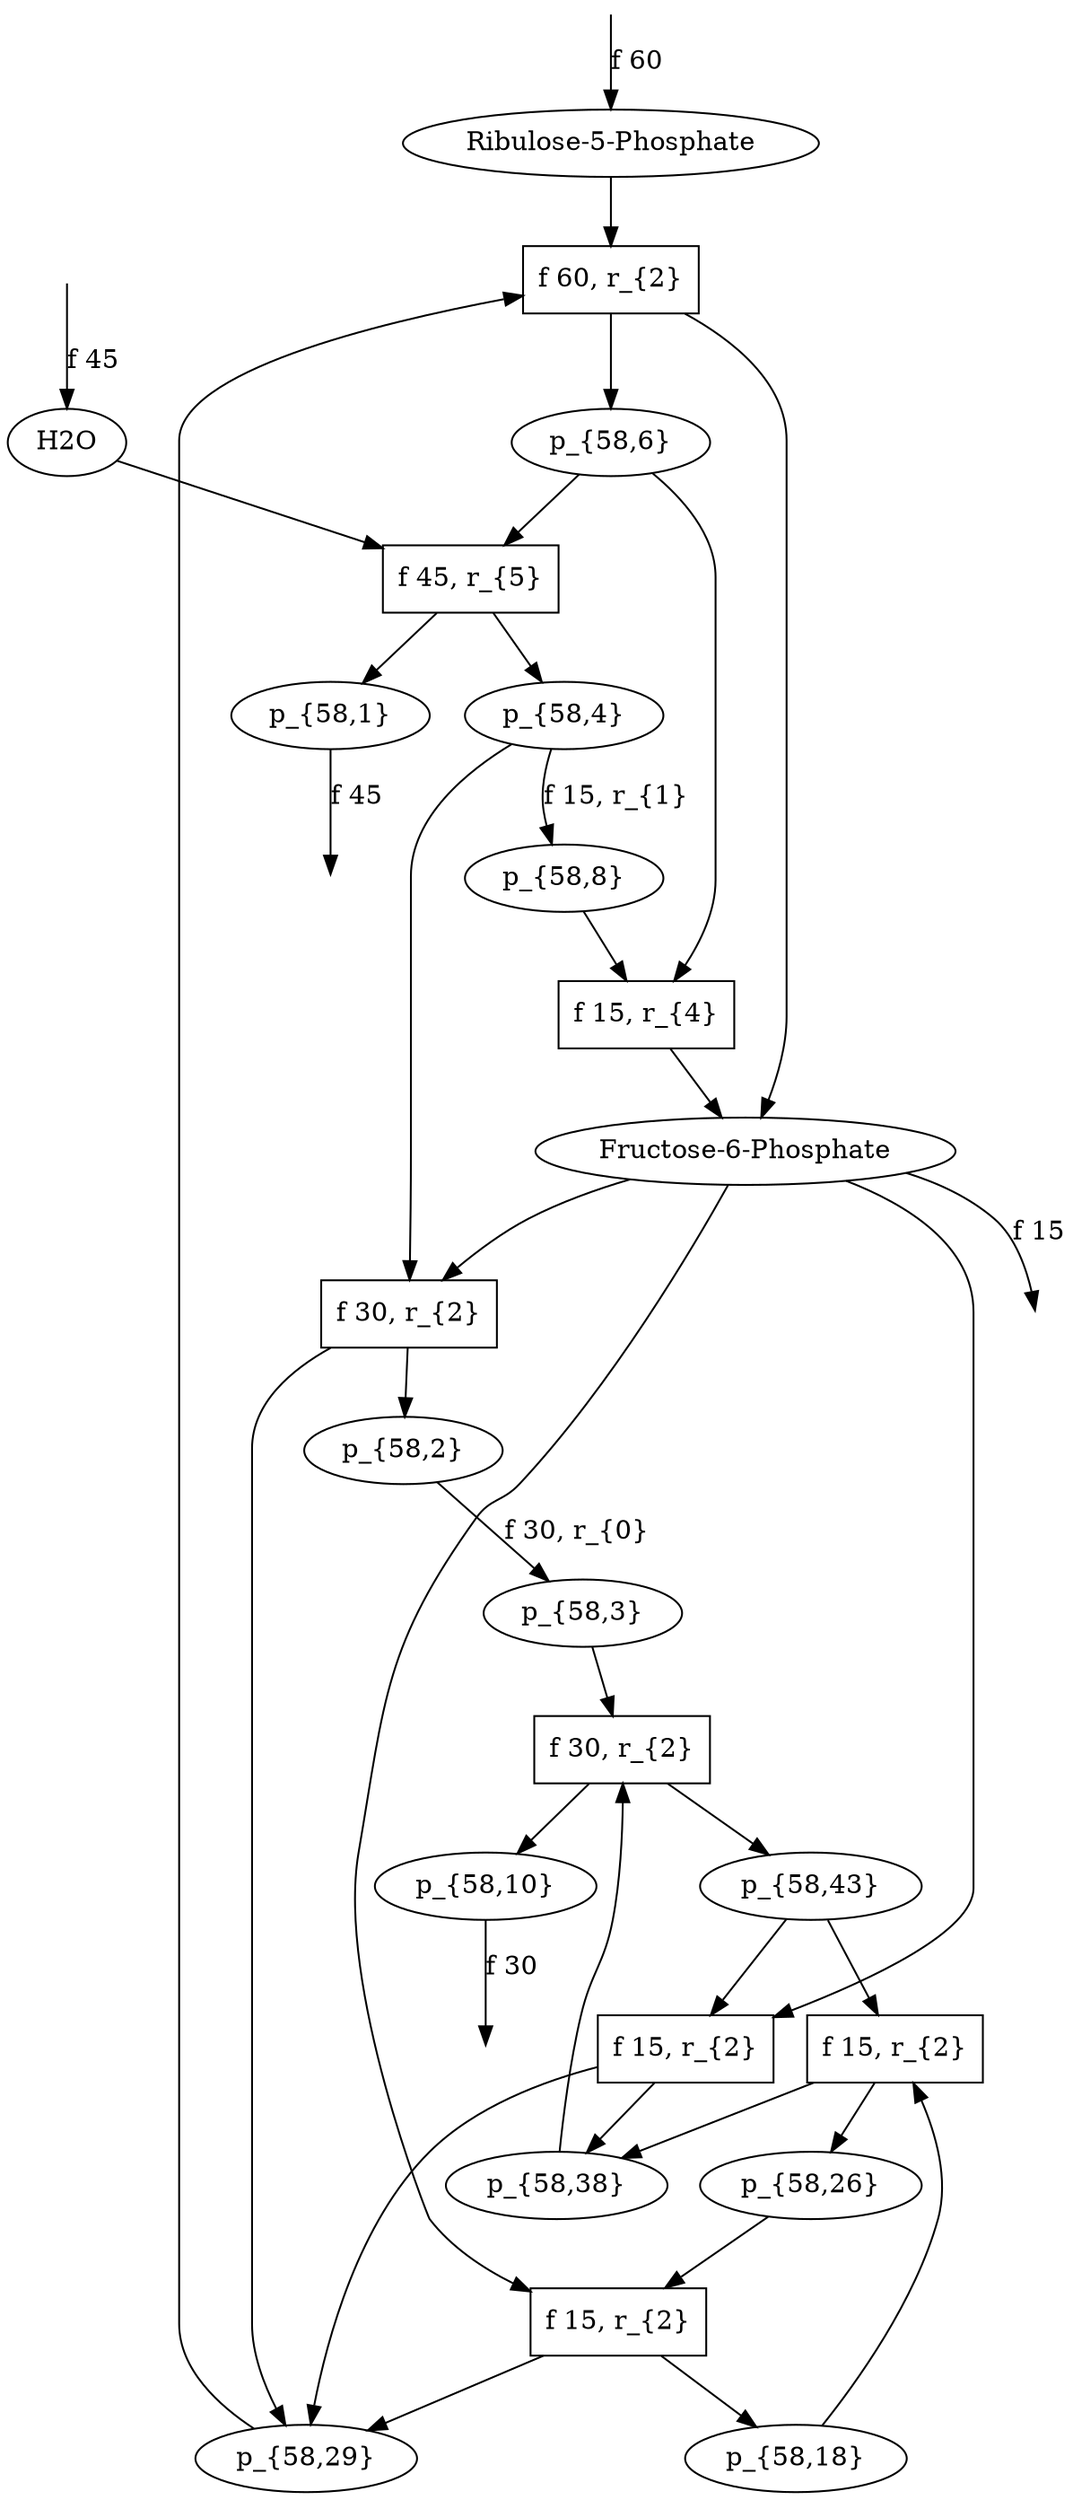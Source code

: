 digraph g {
// id = 0, graphName = Ribulose-5-Phosphate
"0-0" [ shape=ellipse label="Ribulose-5-Phosphate" image="out/004_g_0_11311100.svg" ];
// id = 1, graphName = H2O
"1-0" [ shape=ellipse label="H2O" image="out/052_g_1_11311100.svg" ];
// id = 2, graphName = p_{58,0}
// id = 4, graphName = p_{58,1}
"4-0" [ shape=ellipse label="p_{58,1}" image="out/126_g_4873_11311100.svg" ];
// id = 5, graphName = p_{58,2}
"5-0" [ shape=ellipse label="p_{58,2}" image="out/128_g_4874_11311100.svg" ];
// id = 7, graphName = p_{58,3}
"7-0" [ shape=ellipse label="p_{58,3}" image="out/130_g_4877_11311100.svg" ];
// id = 10, graphName = p_{58,4}
"10-0" [ shape=ellipse label="p_{58,4}" image="out/132_g_4880_11311100.svg" ];
// id = 11, graphName = p_{58,5}
// id = 13, graphName = p_{58,6}
"13-0" [ shape=ellipse label="p_{58,6}" image="out/134_g_4885_11311100.svg" ];
// id = 16, graphName = p_{58,7}
// id = 19, graphName = p_{58,8}
"19-0" [ shape=ellipse label="p_{58,8}" image="out/136_g_4899_11311100.svg" ];
// id = 21, graphName = p_{58,9}
// id = 23, graphName = p_{58,10}
"23-0" [ shape=ellipse label="p_{58,10}" image="out/138_g_4901_11311100.svg" ];
// id = 34, graphName = p_{58,11}
// id = 36, graphName = p_{58,12}
// id = 38, graphName = p_{58,13}
// id = 40, graphName = p_{58,14}
// id = 46, graphName = p_{58,15}
// id = 49, graphName = p_{58,16}
// id = 58, graphName = p_{58,17}
// id = 60, graphName = p_{58,18}
"60-0" [ shape=ellipse label="p_{58,18}" image="out/140_g_5035_11311100.svg" ];
// id = 62, graphName = p_{58,19}
// id = 64, graphName = Fructose-6-Phosphate
"64-0" [ shape=ellipse label="Fructose-6-Phosphate" image="out/014_g_2_11311100.svg" ];
// id = 66, graphName = p_{58,20}
// id = 68, graphName = p_{58,21}
// id = 70, graphName = p_{58,22}
// id = 72, graphName = p_{58,23}
// id = 80, graphName = p_{58,24}
// id = 82, graphName = p_{58,25}
// id = 84, graphName = p_{58,26}
"84-0" [ shape=ellipse label="p_{58,26}" image="out/142_g_5074_11311100.svg" ];
// id = 86, graphName = p_{58,27}
// id = 91, graphName = p_{58,28}
// id = 93, graphName = p_{58,29}
"93-0" [ shape=ellipse label="p_{58,29}" image="out/144_g_5140_11311100.svg" ];
// id = 116, graphName = p_{58,30}
// id = 118, graphName = p_{58,31}
// id = 120, graphName = p_{58,32}
// id = 122, graphName = p_{58,33}
// id = 124, graphName = p_{58,34}
// id = 126, graphName = p_{58,35}
// id = 128, graphName = p_{58,36}
// id = 130, graphName = p_{58,37}
// id = 146, graphName = p_{58,38}
"146-0" [ shape=ellipse label="p_{58,38}" image="out/146_g_5318_11311100.svg" ];
// id = 148, graphName = p_{58,39}
// id = 196, graphName = p_{58,40}
// id = 200, graphName = p_{58,41}
// id = 202, graphName = p_{58,42}
// id = 215, graphName = p_{58,43}
"215-0" [ shape=ellipse label="p_{58,43}" image="out/148_g_5834_11311100.svg" ];
// id = 236, graphName = p_{58,44}
// id = 238, graphName = p_{58,45}
// id = 240, graphName = p_{58,46}
// id = 242, graphName = p_{58,47}
// id = 244, graphName = p_{58,48}
// id = 246, graphName = p_{58,49}
// id = 250, graphName = p_{58,50}
// id = 254, graphName = p_{58,51}
// id = 257, graphName = p_{58,52}
// id = 283, graphName = p_{58,53}
// id = 287, graphName = p_{58,54}
// id = 293, graphName = p_{58,55}
// id = 43{ 'H2O' 'p_{58,6}' }, 'Phophohydrolase', { 'p_{58,1}' 'p_{58,4}' }
"43-0" [ shape=box label="f 45, r_{5}" ];
// id = 65{ 'p_{58,6}' 'p_{58,8}' }, 'Aldolase', { 'Fructose-6-Phosphate' }
"65-0" [ shape=box label="f 15, r_{4}" ];
// id = 114{ 'Fructose-6-Phosphate' 'p_{58,4}' }, 'Transketolase', { 'p_{58,2}' 'p_{58,29}' }
"114-0" [ shape=box label="f 30, r_{2}" ];
// id = 157{ 'Fructose-6-Phosphate' 'p_{58,26}' }, 'Transketolase', { 'p_{58,18}' 'p_{58,29}' }
"157-0" [ shape=box label="f 15, r_{2}" ];
// id = 188{ 'Ribulose-5-Phosphate' 'p_{58,29}' }, 'Transketolase', { 'Fructose-6-Phosphate' 'p_{58,6}' }
"188-0" [ shape=box label="f 60, r_{2}" ];
// id = 225{ 'p_{58,3}' 'p_{58,38}' }, 'Transketolase', { 'p_{58,10}' 'p_{58,43}' }
"225-0" [ shape=box label="f 30, r_{2}" ];
// id = 274{ 'p_{58,18}' 'p_{58,43}' }, 'Transketolase', { 'p_{58,26}' 'p_{58,38}' }
"274-0" [ shape=box label="f 15, r_{2}" ];
// id = 281{ 'Fructose-6-Phosphate' 'p_{58,43}' }, 'Transketolase', { 'p_{58,29}' 'p_{58,38}' }
"281-0" [ shape=box label="f 15, r_{2}" ];
// id = 3{ 'Ribulose-5-Phosphate' }, 'Aldose-Ketose <-', { 'p_{58,0}' }
// id = 6{ 'Ribulose-5-Phosphate' 'H2O' }, 'Phophohydrolase', { 'p_{58,1}' 'p_{58,2}' }
// id = 8{ 'p_{58,2}' }, 'Aldose-Ketose <-', { 'p_{58,3}' }
"5-0" -> "7-0" [ label="f 30, r_{0}" ];
// id = 9{ 'p_{58,0}' }, 'Aldose-Ketose ->', { 'Ribulose-5-Phosphate' }
// id = 12{ 'p_{58,0}' 'p_{58,2}' }, 'Transketolase', { 'p_{58,4}' 'p_{58,5}' }
// id = 14{ 'Ribulose-5-Phosphate' 'p_{58,0}' }, 'Transketolase', { 'p_{58,5}' 'p_{58,6}' }
// id = 15{ 'H2O' 'p_{58,0}' }, 'Phophohydrolase', { 'p_{58,1}' 'p_{58,3}' }
// id = 17{ 'p_{58,5}' }, 'Aldose-Ketose <-', { 'p_{58,7}' }
// id = 18{ 'p_{58,3}' }, 'Aldose-Ketose ->', { 'p_{58,2}' }
// id = 20{ 'p_{58,4}' }, 'Aldose-Ketose ->', { 'p_{58,8}' }
"10-0" -> "19-0" [ label="f 15, r_{1}" ];
// id = 22{ 'p_{58,6}' }, 'Aldose-Ketose ->', { 'p_{58,9}' }
// id = 24{ 'p_{58,3}' 'p_{58,5}' }, 'Transketolase', { 'p_{58,0}' 'p_{58,10}' }
// id = 25{ 'p_{58,2}' 'p_{58,3}' }, 'Transketolase', { 'p_{58,4}' 'p_{58,10}' }
// id = 26{ 'Ribulose-5-Phosphate' 'p_{58,3}' }, 'Transketolase', { 'p_{58,6}' 'p_{58,10}' }
// id = 27{ 'p_{58,4}' 'p_{58,5}' }, 'Transketolase', { 'p_{58,0}' 'p_{58,2}' }
// id = 28{ 'p_{58,2}' 'p_{58,4}' }, 'Transketolase', { 'p_{58,2}' 'p_{58,4}' }
// id = 29{ 'Ribulose-5-Phosphate' 'p_{58,4}' }, 'Transketolase', { 'p_{58,2}' 'p_{58,6}' }
// id = 30{ 'p_{58,5}' 'p_{58,6}' }, 'Transketolase', { 'Ribulose-5-Phosphate' 'p_{58,0}' }
// id = 31{ 'p_{58,0}' 'p_{58,5}' }, 'Transketolase', { 'p_{58,0}' 'p_{58,5}' }
// id = 32{ 'p_{58,2}' 'p_{58,6}' }, 'Transketolase', { 'Ribulose-5-Phosphate' 'p_{58,4}' }
// id = 33{ 'Ribulose-5-Phosphate' 'p_{58,6}' }, 'Transketolase', { 'Ribulose-5-Phosphate' 'p_{58,6}' }
// id = 35{ 'p_{58,2}' 'p_{58,4}' }, 'Aldolase', { 'p_{58,11}' }
// id = 37{ 'Ribulose-5-Phosphate' 'p_{58,4}' }, 'Aldolase', { 'p_{58,12}' }
// id = 39{ 'p_{58,2}' 'p_{58,6}' }, 'Aldolase', { 'p_{58,13}' }
// id = 41{ 'Ribulose-5-Phosphate' 'p_{58,6}' }, 'Aldolase', { 'p_{58,14}' }
// id = 42{ 'H2O' 'p_{58,5}' }, 'Phophohydrolase', { 'p_{58,1}' 'p_{58,10}' }
// id = 43{ 'H2O' 'p_{58,6}' }, 'Phophohydrolase', { 'p_{58,1}' 'p_{58,4}' }
"1-0" -> "43-0" [ ];
"13-0" -> "43-0" [ ];
"43-0" -> "4-0" [ ];
"43-0" -> "10-0" [ ];
// id = 44{ 'p_{58,8}' }, 'Aldose-Ketose <-', { 'p_{58,4}' }
// id = 45{ 'p_{58,9}' }, 'Aldose-Ketose <-', { 'p_{58,6}' }
// id = 47{ 'p_{58,10}' }, 'Aldose-Ketose <-', { 'p_{58,15}' }
// id = 48{ 'p_{58,7}' }, 'Aldose-Ketose ->', { 'p_{58,5}' }
// id = 50{ 'p_{58,0}' 'p_{58,8}' }, 'Transketolase', { 'p_{58,5}' 'p_{58,16}' }
// id = 51{ 'p_{58,3}' 'p_{58,8}' }, 'Transketolase', { 'p_{58,10}' 'p_{58,16}' }
// id = 52{ 'p_{58,4}' 'p_{58,8}' }, 'Transketolase', { 'p_{58,2}' 'p_{58,16}' }
// id = 53{ 'p_{58,6}' 'p_{58,8}' }, 'Transketolase', { 'Ribulose-5-Phosphate' 'p_{58,16}' }
// id = 54{ 'p_{58,0}' 'p_{58,10}' }, 'Transketolase', { 'p_{58,3}' 'p_{58,5}' }
// id = 55{ 'p_{58,3}' 'p_{58,10}' }, 'Transketolase', { 'p_{58,3}' 'p_{58,10}' }
// id = 56{ 'p_{58,4}' 'p_{58,10}' }, 'Transketolase', { 'p_{58,2}' 'p_{58,3}' }
// id = 57{ 'p_{58,6}' 'p_{58,10}' }, 'Transketolase', { 'Ribulose-5-Phosphate' 'p_{58,3}' }
// id = 59{ 'p_{58,0}' 'p_{58,8}' }, 'Aldolase', { 'p_{58,17}' }
// id = 61{ 'p_{58,3}' 'p_{58,8}' }, 'Aldolase', { 'p_{58,18}' }
// id = 63{ 'p_{58,4}' 'p_{58,8}' }, 'Aldolase', { 'p_{58,19}' }
// id = 65{ 'p_{58,6}' 'p_{58,8}' }, 'Aldolase', { 'Fructose-6-Phosphate' }
"13-0" -> "65-0" [ ];
"19-0" -> "65-0" [ ];
"65-0" -> "64-0" [ ];
// id = 67{ 'p_{58,0}' 'p_{58,9}' }, 'Aldolase', { 'p_{58,20}' }
// id = 69{ 'p_{58,3}' 'p_{58,9}' }, 'Aldolase', { 'p_{58,21}' }
// id = 71{ 'p_{58,4}' 'p_{58,9}' }, 'Aldolase', { 'p_{58,22}' }
// id = 73{ 'p_{58,6}' 'p_{58,9}' }, 'Aldolase', { 'p_{58,23}' }
// id = 74{ 'H2O' 'p_{58,7}' }, 'Phophohydrolase', { 'p_{58,1}' 'p_{58,15}' }
// id = 75{ 'H2O' 'p_{58,9}' }, 'Phophohydrolase', { 'p_{58,1}' 'p_{58,8}' }
// id = 76{ 'H2O' 'p_{58,12}' }, 'Phophohydrolase', { 'p_{58,1}' 'p_{58,11}' }
// id = 77{ 'H2O' 'p_{58,13}' }, 'Phophohydrolase', { 'p_{58,1}' 'p_{58,11}' }
// id = 78{ 'H2O' 'p_{58,14}' }, 'Phophohydrolase', { 'p_{58,1}' 'p_{58,13}' }
// id = 79{ 'H2O' 'p_{58,14}' }, 'Phophohydrolase', { 'p_{58,1}' 'p_{58,12}' }
// id = 81{ 'p_{58,17}' }, 'Aldose-Ketose <-', { 'p_{58,24}' }
// id = 83{ 'p_{58,18}' }, 'Aldose-Ketose <-', { 'p_{58,25}' }
// id = 85{ 'p_{58,19}' }, 'Aldose-Ketose <-', { 'p_{58,26}' }
// id = 87{ 'Fructose-6-Phosphate' }, 'Aldose-Ketose <-', { 'p_{58,27}' }
// id = 88{ 'p_{58,15}' }, 'Aldose-Ketose ->', { 'p_{58,10}' }
// id = 89{ 'p_{58,16}' 'p_{58,17}' }, 'Transketolase', { 'p_{58,8}' 'p_{58,27}' }
// id = 90{ 'p_{58,16}' 'p_{58,18}' }, 'Transketolase', { 'p_{58,8}' 'p_{58,26}' }
// id = 92{ 'p_{58,16}' 'p_{58,19}' }, 'Transketolase', { 'p_{58,8}' 'p_{58,28}' }
// id = 94{ 'Fructose-6-Phosphate' 'p_{58,16}' }, 'Transketolase', { 'p_{58,8}' 'p_{58,29}' }
// id = 95{ 'p_{58,10}' 'p_{58,16}' }, 'Transketolase', { 'p_{58,3}' 'p_{58,8}' }
// id = 96{ 'p_{58,2}' 'p_{58,16}' }, 'Transketolase', { 'p_{58,4}' 'p_{58,8}' }
// id = 97{ 'p_{58,5}' 'p_{58,16}' }, 'Transketolase', { 'p_{58,0}' 'p_{58,8}' }
// id = 98{ 'p_{58,8}' 'p_{58,16}' }, 'Transketolase', { 'p_{58,8}' 'p_{58,16}' }
// id = 99{ 'Ribulose-5-Phosphate' 'p_{58,16}' }, 'Transketolase', { 'p_{58,6}' 'p_{58,8}' }
// id = 100{ 'p_{58,0}' 'p_{58,17}' }, 'Transketolase', { 'p_{58,5}' 'p_{58,27}' }
// id = 101{ 'p_{58,3}' 'p_{58,17}' }, 'Transketolase', { 'p_{58,10}' 'p_{58,27}' }
// id = 102{ 'p_{58,4}' 'p_{58,17}' }, 'Transketolase', { 'p_{58,2}' 'p_{58,27}' }
// id = 103{ 'p_{58,6}' 'p_{58,17}' }, 'Transketolase', { 'Ribulose-5-Phosphate' 'p_{58,27}' }
// id = 104{ 'p_{58,0}' 'p_{58,18}' }, 'Transketolase', { 'p_{58,5}' 'p_{58,26}' }
// id = 105{ 'p_{58,3}' 'p_{58,18}' }, 'Transketolase', { 'p_{58,10}' 'p_{58,26}' }
// id = 106{ 'p_{58,4}' 'p_{58,18}' }, 'Transketolase', { 'p_{58,2}' 'p_{58,26}' }
// id = 107{ 'p_{58,6}' 'p_{58,18}' }, 'Transketolase', { 'Ribulose-5-Phosphate' 'p_{58,26}' }
// id = 108{ 'p_{58,0}' 'p_{58,19}' }, 'Transketolase', { 'p_{58,5}' 'p_{58,28}' }
// id = 109{ 'p_{58,3}' 'p_{58,19}' }, 'Transketolase', { 'p_{58,10}' 'p_{58,28}' }
// id = 110{ 'p_{58,4}' 'p_{58,19}' }, 'Transketolase', { 'p_{58,2}' 'p_{58,28}' }
// id = 111{ 'p_{58,6}' 'p_{58,19}' }, 'Transketolase', { 'Ribulose-5-Phosphate' 'p_{58,28}' }
// id = 112{ 'Fructose-6-Phosphate' 'p_{58,0}' }, 'Transketolase', { 'p_{58,5}' 'p_{58,29}' }
// id = 113{ 'Fructose-6-Phosphate' 'p_{58,3}' }, 'Transketolase', { 'p_{58,10}' 'p_{58,29}' }
// id = 114{ 'Fructose-6-Phosphate' 'p_{58,4}' }, 'Transketolase', { 'p_{58,2}' 'p_{58,29}' }
"10-0" -> "114-0" [ ];
"64-0" -> "114-0" [ ];
"114-0" -> "5-0" [ ];
"114-0" -> "93-0" [ ];
// id = 115{ 'Fructose-6-Phosphate' 'p_{58,6}' }, 'Transketolase', { 'Ribulose-5-Phosphate' 'p_{58,29}' }
// id = 117{ 'p_{58,16}' 'p_{58,19}' }, 'Aldolase', { 'p_{58,30}' }
// id = 119{ 'Fructose-6-Phosphate' 'p_{58,16}' }, 'Aldolase', { 'p_{58,31}' }
// id = 121{ 'p_{58,9}' 'p_{58,16}' }, 'Aldolase', { 'p_{58,32}' }
// id = 123{ 'p_{58,10}' 'p_{58,16}' }, 'Aldolase', { 'p_{58,33}' }
// id = 125{ 'p_{58,2}' 'p_{58,16}' }, 'Aldolase', { 'p_{58,34}' }
// id = 127{ 'p_{58,5}' 'p_{58,16}' }, 'Aldolase', { 'p_{58,35}' }
// id = 129{ 'p_{58,8}' 'p_{58,16}' }, 'Aldolase', { 'p_{58,36}' }
// id = 131{ 'Ribulose-5-Phosphate' 'p_{58,16}' }, 'Aldolase', { 'p_{58,37}' }
// id = 132{ 'H2O' 'p_{58,17}' }, 'Phophohydrolase', { 'p_{58,1}' 'p_{58,18}' }
// id = 133{ 'H2O' 'p_{58,20}' }, 'Phophohydrolase', { 'p_{58,1}' 'p_{58,21}' }
// id = 134{ 'H2O' 'p_{58,20}' }, 'Phophohydrolase', { 'p_{58,1}' 'p_{58,17}' }
// id = 135{ 'H2O' 'p_{58,21}' }, 'Phophohydrolase', { 'p_{58,1}' 'p_{58,18}' }
// id = 136{ 'H2O' 'p_{58,22}' }, 'Phophohydrolase', { 'p_{58,1}' 'p_{58,19}' }
// id = 137{ 'H2O' 'p_{58,23}' }, 'Phophohydrolase', { 'p_{58,1}' 'p_{58,22}' }
// id = 138{ 'H2O' 'p_{58,23}' }, 'Phophohydrolase', { 'Fructose-6-Phosphate' 'p_{58,1}' }
// id = 139{ 'H2O' 'Fructose-6-Phosphate' }, 'Phophohydrolase', { 'p_{58,1}' 'p_{58,19}' }
// id = 140{ 'p_{58,36}' }, 'Aldose-Ketose <-', { 'p_{58,28}' }
// id = 141{ 'p_{58,24}' }, 'Aldose-Ketose ->', { 'p_{58,17}' }
// id = 142{ 'p_{58,25}' }, 'Aldose-Ketose ->', { 'p_{58,18}' }
// id = 143{ 'p_{58,26}' }, 'Aldose-Ketose ->', { 'p_{58,19}' }
// id = 144{ 'p_{58,27}' }, 'Aldose-Ketose ->', { 'Fructose-6-Phosphate' }
// id = 145{ 'p_{58,28}' }, 'Aldose-Ketose ->', { 'p_{58,36}' }
// id = 147{ 'p_{58,29}' }, 'Aldose-Ketose ->', { 'p_{58,38}' }
// id = 149{ 'p_{58,26}' 'p_{58,36}' }, 'Transketolase', { 'p_{58,18}' 'p_{58,39}' }
// id = 150{ 'p_{58,17}' 'p_{58,26}' }, 'Transketolase', { 'p_{58,18}' 'p_{58,27}' }
// id = 151{ 'p_{58,18}' 'p_{58,26}' }, 'Transketolase', { 'p_{58,18}' 'p_{58,26}' }
// id = 152{ 'p_{58,19}' 'p_{58,26}' }, 'Transketolase', { 'p_{58,18}' 'p_{58,28}' }
// id = 153{ 'p_{58,2}' 'p_{58,26}' }, 'Transketolase', { 'p_{58,4}' 'p_{58,18}' }
// id = 154{ 'p_{58,5}' 'p_{58,26}' }, 'Transketolase', { 'p_{58,0}' 'p_{58,18}' }
// id = 155{ 'p_{58,8}' 'p_{58,26}' }, 'Transketolase', { 'p_{58,16}' 'p_{58,18}' }
// id = 156{ 'p_{58,10}' 'p_{58,26}' }, 'Transketolase', { 'p_{58,3}' 'p_{58,18}' }
// id = 157{ 'Fructose-6-Phosphate' 'p_{58,26}' }, 'Transketolase', { 'p_{58,18}' 'p_{58,29}' }
"64-0" -> "157-0" [ ];
"84-0" -> "157-0" [ ];
"157-0" -> "60-0" [ ];
"157-0" -> "93-0" [ ];
// id = 158{ 'Ribulose-5-Phosphate' 'p_{58,26}' }, 'Transketolase', { 'p_{58,6}' 'p_{58,18}' }
// id = 159{ 'p_{58,27}' 'p_{58,36}' }, 'Transketolase', { 'p_{58,17}' 'p_{58,39}' }
// id = 160{ 'p_{58,17}' 'p_{58,27}' }, 'Transketolase', { 'p_{58,17}' 'p_{58,27}' }
// id = 161{ 'p_{58,18}' 'p_{58,27}' }, 'Transketolase', { 'p_{58,17}' 'p_{58,26}' }
// id = 162{ 'p_{58,19}' 'p_{58,27}' }, 'Transketolase', { 'p_{58,17}' 'p_{58,28}' }
// id = 163{ 'p_{58,2}' 'p_{58,27}' }, 'Transketolase', { 'p_{58,4}' 'p_{58,17}' }
// id = 164{ 'p_{58,5}' 'p_{58,27}' }, 'Transketolase', { 'p_{58,0}' 'p_{58,17}' }
// id = 165{ 'p_{58,8}' 'p_{58,27}' }, 'Transketolase', { 'p_{58,16}' 'p_{58,17}' }
// id = 166{ 'p_{58,10}' 'p_{58,27}' }, 'Transketolase', { 'p_{58,3}' 'p_{58,17}' }
// id = 167{ 'Fructose-6-Phosphate' 'p_{58,27}' }, 'Transketolase', { 'p_{58,17}' 'p_{58,29}' }
// id = 168{ 'Ribulose-5-Phosphate' 'p_{58,27}' }, 'Transketolase', { 'p_{58,6}' 'p_{58,17}' }
// id = 169{ 'p_{58,28}' 'p_{58,36}' }, 'Transketolase', { 'p_{58,19}' 'p_{58,39}' }
// id = 170{ 'p_{58,17}' 'p_{58,28}' }, 'Transketolase', { 'p_{58,19}' 'p_{58,27}' }
// id = 171{ 'p_{58,18}' 'p_{58,28}' }, 'Transketolase', { 'p_{58,19}' 'p_{58,26}' }
// id = 172{ 'p_{58,19}' 'p_{58,28}' }, 'Transketolase', { 'p_{58,19}' 'p_{58,28}' }
// id = 173{ 'p_{58,2}' 'p_{58,28}' }, 'Transketolase', { 'p_{58,4}' 'p_{58,19}' }
// id = 174{ 'p_{58,5}' 'p_{58,28}' }, 'Transketolase', { 'p_{58,0}' 'p_{58,19}' }
// id = 175{ 'p_{58,8}' 'p_{58,28}' }, 'Transketolase', { 'p_{58,16}' 'p_{58,19}' }
// id = 176{ 'p_{58,10}' 'p_{58,28}' }, 'Transketolase', { 'p_{58,3}' 'p_{58,19}' }
// id = 177{ 'Fructose-6-Phosphate' 'p_{58,28}' }, 'Transketolase', { 'p_{58,19}' 'p_{58,29}' }
// id = 178{ 'Ribulose-5-Phosphate' 'p_{58,28}' }, 'Transketolase', { 'p_{58,6}' 'p_{58,19}' }
// id = 179{ 'p_{58,29}' 'p_{58,36}' }, 'Transketolase', { 'Fructose-6-Phosphate' 'p_{58,39}' }
// id = 180{ 'p_{58,17}' 'p_{58,29}' }, 'Transketolase', { 'Fructose-6-Phosphate' 'p_{58,27}' }
// id = 181{ 'p_{58,18}' 'p_{58,29}' }, 'Transketolase', { 'Fructose-6-Phosphate' 'p_{58,26}' }
// id = 182{ 'p_{58,19}' 'p_{58,29}' }, 'Transketolase', { 'Fructose-6-Phosphate' 'p_{58,28}' }
// id = 183{ 'p_{58,2}' 'p_{58,29}' }, 'Transketolase', { 'Fructose-6-Phosphate' 'p_{58,4}' }
// id = 184{ 'p_{58,5}' 'p_{58,29}' }, 'Transketolase', { 'Fructose-6-Phosphate' 'p_{58,0}' }
// id = 185{ 'p_{58,8}' 'p_{58,29}' }, 'Transketolase', { 'Fructose-6-Phosphate' 'p_{58,16}' }
// id = 186{ 'p_{58,10}' 'p_{58,29}' }, 'Transketolase', { 'Fructose-6-Phosphate' 'p_{58,3}' }
// id = 187{ 'Fructose-6-Phosphate' 'p_{58,29}' }, 'Transketolase', { 'Fructose-6-Phosphate' 'p_{58,29}' }
// id = 188{ 'Ribulose-5-Phosphate' 'p_{58,29}' }, 'Transketolase', { 'Fructose-6-Phosphate' 'p_{58,6}' }
"0-0" -> "188-0" [ ];
"93-0" -> "188-0" [ ];
"188-0" -> "13-0" [ ];
"188-0" -> "64-0" [ ];
// id = 189{ 'p_{58,16}' 'p_{58,36}' }, 'Transketolase', { 'p_{58,8}' 'p_{58,39}' }
// id = 190{ 'p_{58,0}' 'p_{58,36}' }, 'Transketolase', { 'p_{58,5}' 'p_{58,39}' }
// id = 191{ 'p_{58,3}' 'p_{58,36}' }, 'Transketolase', { 'p_{58,10}' 'p_{58,39}' }
// id = 192{ 'p_{58,4}' 'p_{58,36}' }, 'Transketolase', { 'p_{58,2}' 'p_{58,39}' }
// id = 193{ 'p_{58,6}' 'p_{58,36}' }, 'Transketolase', { 'Ribulose-5-Phosphate' 'p_{58,39}' }
// id = 194{ 'p_{58,28}' 'p_{58,36}' }, 'Aldolase', { 'p_{58,33}' }
// id = 195{ 'p_{58,8}' 'p_{58,28}' }, 'Aldolase', { 'p_{58,10}' }
// id = 197{ 'p_{58,9}' 'p_{58,28}' }, 'Aldolase', { 'p_{58,40}' }
// id = 198{ 'p_{58,29}' 'p_{58,36}' }, 'Aldolase', { 'p_{58,35}' }
// id = 199{ 'p_{58,8}' 'p_{58,29}' }, 'Aldolase', { 'p_{58,5}' }
// id = 201{ 'p_{58,9}' 'p_{58,29}' }, 'Aldolase', { 'p_{58,41}' }
// id = 203{ 'p_{58,16}' 'p_{58,36}' }, 'Aldolase', { 'p_{58,42}' }
// id = 204{ 'p_{58,4}' 'p_{58,36}' }, 'Aldolase', { 'p_{58,30}' }
// id = 205{ 'p_{58,6}' 'p_{58,36}' }, 'Aldolase', { 'p_{58,31}' }
// id = 206{ 'H2O' 'p_{58,24}' }, 'Phophohydrolase', { 'p_{58,1}' 'p_{58,25}' }
// id = 207{ 'H2O' 'p_{58,27}' }, 'Phophohydrolase', { 'p_{58,1}' 'p_{58,26}' }
// id = 208{ 'H2O' 'p_{58,29}' }, 'Phophohydrolase', { 'p_{58,1}' 'p_{58,28}' }
// id = 209{ 'H2O' 'p_{58,31}' }, 'Phophohydrolase', { 'p_{58,1}' 'p_{58,30}' }
// id = 210{ 'H2O' 'p_{58,32}' }, 'Phophohydrolase', { 'p_{58,1}' 'p_{58,36}' }
// id = 211{ 'H2O' 'p_{58,35}' }, 'Phophohydrolase', { 'p_{58,1}' 'p_{58,33}' }
// id = 212{ 'H2O' 'p_{58,37}' }, 'Phophohydrolase', { 'p_{58,1}' 'p_{58,34}' }
// id = 213{ 'p_{58,38}' }, 'Aldose-Ketose <-', { 'p_{58,29}' }
// id = 214{ 'p_{58,39}' }, 'Aldose-Ketose <-', { 'p_{58,39}' }
// id = 216{ 'p_{58,38}' 'p_{58,39}' }, 'Transketolase', { 'p_{58,36}' 'p_{58,43}' }
// id = 217{ 'p_{58,4}' 'p_{58,38}' }, 'Transketolase', { 'p_{58,2}' 'p_{58,43}' }
// id = 218{ 'p_{58,6}' 'p_{58,38}' }, 'Transketolase', { 'Ribulose-5-Phosphate' 'p_{58,43}' }
// id = 219{ 'p_{58,16}' 'p_{58,38}' }, 'Transketolase', { 'p_{58,8}' 'p_{58,43}' }
// id = 220{ 'p_{58,26}' 'p_{58,38}' }, 'Transketolase', { 'p_{58,18}' 'p_{58,43}' }
// id = 221{ 'p_{58,27}' 'p_{58,38}' }, 'Transketolase', { 'p_{58,17}' 'p_{58,43}' }
// id = 222{ 'p_{58,28}' 'p_{58,38}' }, 'Transketolase', { 'p_{58,19}' 'p_{58,43}' }
// id = 223{ 'p_{58,29}' 'p_{58,38}' }, 'Transketolase', { 'Fructose-6-Phosphate' 'p_{58,43}' }
// id = 224{ 'p_{58,0}' 'p_{58,38}' }, 'Transketolase', { 'p_{58,5}' 'p_{58,43}' }
// id = 225{ 'p_{58,3}' 'p_{58,38}' }, 'Transketolase', { 'p_{58,10}' 'p_{58,43}' }
"7-0" -> "225-0" [ ];
"146-0" -> "225-0" [ ];
"225-0" -> "23-0" [ ];
"225-0" -> "215-0" [ ];
// id = 226{ 'p_{58,5}' 'p_{58,39}' }, 'Transketolase', { 'p_{58,0}' 'p_{58,36}' }
// id = 227{ 'p_{58,8}' 'p_{58,39}' }, 'Transketolase', { 'p_{58,16}' 'p_{58,36}' }
// id = 228{ 'p_{58,10}' 'p_{58,39}' }, 'Transketolase', { 'p_{58,3}' 'p_{58,36}' }
// id = 229{ 'p_{58,17}' 'p_{58,39}' }, 'Transketolase', { 'p_{58,27}' 'p_{58,36}' }
// id = 230{ 'p_{58,18}' 'p_{58,39}' }, 'Transketolase', { 'p_{58,26}' 'p_{58,36}' }
// id = 231{ 'p_{58,19}' 'p_{58,39}' }, 'Transketolase', { 'p_{58,28}' 'p_{58,36}' }
// id = 232{ 'p_{58,36}' 'p_{58,39}' }, 'Transketolase', { 'p_{58,36}' 'p_{58,39}' }
// id = 233{ 'p_{58,2}' 'p_{58,39}' }, 'Transketolase', { 'p_{58,4}' 'p_{58,36}' }
// id = 234{ 'Fructose-6-Phosphate' 'p_{58,39}' }, 'Transketolase', { 'p_{58,29}' 'p_{58,36}' }
// id = 235{ 'Ribulose-5-Phosphate' 'p_{58,39}' }, 'Transketolase', { 'p_{58,6}' 'p_{58,36}' }
// id = 237{ 'p_{58,38}' 'p_{58,39}' }, 'Aldolase', { 'p_{58,44}' }
// id = 239{ 'p_{58,4}' 'p_{58,38}' }, 'Aldolase', { 'p_{58,45}' }
// id = 241{ 'p_{58,6}' 'p_{58,38}' }, 'Aldolase', { 'p_{58,46}' }
// id = 243{ 'p_{58,16}' 'p_{58,38}' }, 'Aldolase', { 'p_{58,47}' }
// id = 245{ 'p_{58,28}' 'p_{58,38}' }, 'Aldolase', { 'p_{58,48}' }
// id = 247{ 'p_{58,29}' 'p_{58,38}' }, 'Aldolase', { 'p_{58,49}' }
// id = 248{ 'p_{58,39}' 'p_{58,39}' }, 'Aldolase', { 'p_{58,28}' }
// id = 249{ 'p_{58,8}' 'p_{58,39}' }, 'Aldolase', { 'p_{58,2}' }
// id = 251{ 'p_{58,9}' 'p_{58,39}' }, 'Aldolase', { 'p_{58,50}' }
// id = 252{ 'p_{58,19}' 'p_{58,39}' }, 'Aldolase', { 'p_{58,11}' }
// id = 253{ 'p_{58,36}' 'p_{58,39}' }, 'Aldolase', { 'p_{58,34}' }
// id = 255{ 'p_{58,2}' 'p_{58,39}' }, 'Aldolase', { 'p_{58,51}' }
// id = 256{ 'Fructose-6-Phosphate' 'p_{58,39}' }, 'Aldolase', { 'p_{58,13}' }
// id = 258{ 'Ribulose-5-Phosphate' 'p_{58,39}' }, 'Aldolase', { 'p_{58,52}' }
// id = 259{ 'p_{58,4}' 'p_{58,39}' }, 'Aldolase', { 'p_{58,3}' }
// id = 260{ 'p_{58,6}' 'p_{58,39}' }, 'Aldolase', { 'p_{58,0}' }
// id = 261{ 'p_{58,16}' 'p_{58,39}' }, 'Aldolase', { 'p_{58,4}' }
// id = 262{ 'p_{58,26}' 'p_{58,39}' }, 'Aldolase', { 'p_{58,25}' }
// id = 263{ 'p_{58,27}' 'p_{58,39}' }, 'Aldolase', { 'p_{58,24}' }
// id = 264{ 'p_{58,28}' 'p_{58,39}' }, 'Aldolase', { 'p_{58,26}' }
// id = 265{ 'p_{58,29}' 'p_{58,39}' }, 'Aldolase', { 'p_{58,27}' }
// id = 266{ 'p_{58,0}' 'p_{58,39}' }, 'Aldolase', { 'p_{58,7}' }
// id = 267{ 'p_{58,3}' 'p_{58,39}' }, 'Aldolase', { 'p_{58,15}' }
// id = 268{ 'H2O' 'p_{58,38}' }, 'Phophohydrolase', { 'p_{58,1}' 'p_{58,36}' }
// id = 269{ 'H2O' 'p_{58,40}' }, 'Phophohydrolase', { 'p_{58,1}' 'p_{58,10}' }
// id = 270{ 'H2O' 'p_{58,41}' }, 'Phophohydrolase', { 'p_{58,1}' 'p_{58,5}' }
// id = 271{ 'H2O' 'p_{58,41}' }, 'Phophohydrolase', { 'p_{58,1}' 'p_{58,40}' }
// id = 272{ 'p_{58,10}' 'p_{58,43}' }, 'Transketolase', { 'p_{58,3}' 'p_{58,38}' }
// id = 273{ 'p_{58,17}' 'p_{58,43}' }, 'Transketolase', { 'p_{58,27}' 'p_{58,38}' }
// id = 274{ 'p_{58,18}' 'p_{58,43}' }, 'Transketolase', { 'p_{58,26}' 'p_{58,38}' }
"60-0" -> "274-0" [ ];
"215-0" -> "274-0" [ ];
"274-0" -> "84-0" [ ];
"274-0" -> "146-0" [ ];
// id = 275{ 'p_{58,19}' 'p_{58,43}' }, 'Transketolase', { 'p_{58,28}' 'p_{58,38}' }
// id = 276{ 'p_{58,36}' 'p_{58,43}' }, 'Transketolase', { 'p_{58,38}' 'p_{58,39}' }
// id = 277{ 'p_{58,38}' 'p_{58,43}' }, 'Transketolase', { 'p_{58,38}' 'p_{58,43}' }
// id = 278{ 'p_{58,2}' 'p_{58,43}' }, 'Transketolase', { 'p_{58,4}' 'p_{58,38}' }
// id = 279{ 'p_{58,5}' 'p_{58,43}' }, 'Transketolase', { 'p_{58,0}' 'p_{58,38}' }
// id = 280{ 'p_{58,8}' 'p_{58,43}' }, 'Transketolase', { 'p_{58,16}' 'p_{58,38}' }
// id = 281{ 'Fructose-6-Phosphate' 'p_{58,43}' }, 'Transketolase', { 'p_{58,29}' 'p_{58,38}' }
"64-0" -> "281-0" [ ];
"215-0" -> "281-0" [ ];
"281-0" -> "93-0" [ ];
"281-0" -> "146-0" [ ];
// id = 282{ 'Ribulose-5-Phosphate' 'p_{58,43}' }, 'Transketolase', { 'p_{58,6}' 'p_{58,38}' }
// id = 284{ 'p_{58,9}' 'p_{58,43}' }, 'Aldolase', { 'p_{58,53}' }
// id = 285{ 'p_{58,19}' 'p_{58,43}' }, 'Aldolase', { 'p_{58,12}' }
// id = 286{ 'p_{58,36}' 'p_{58,43}' }, 'Aldolase', { 'p_{58,37}' }
// id = 288{ 'p_{58,38}' 'p_{58,43}' }, 'Aldolase', { 'p_{58,54}' }
// id = 289{ 'p_{58,39}' 'p_{58,43}' }, 'Aldolase', { 'p_{58,29}' }
// id = 290{ 'p_{58,2}' 'p_{58,43}' }, 'Aldolase', { 'p_{58,52}' }
// id = 291{ 'p_{58,8}' 'p_{58,43}' }, 'Aldolase', { 'Ribulose-5-Phosphate' }
// id = 292{ 'Fructose-6-Phosphate' 'p_{58,43}' }, 'Aldolase', { 'p_{58,14}' }
// id = 294{ 'Ribulose-5-Phosphate' 'p_{58,43}' }, 'Aldolase', { 'p_{58,55}' }
// id = 295{ 'H2O' 'p_{58,43}' }, 'Phophohydrolase', { 'p_{58,1}' 'p_{58,39}' }
// id = 296{ 'H2O' 'p_{58,44}' }, 'Phophohydrolase', { 'p_{58,1}' 'p_{58,34}' }
// id = 297{ 'H2O' 'p_{58,45}' }, 'Phophohydrolase', { 'p_{58,1}' 'p_{58,30}' }
// id = 298{ 'H2O' 'p_{58,46}' }, 'Phophohydrolase', { 'p_{58,1}' 'p_{58,45}' }
// id = 299{ 'H2O' 'p_{58,46}' }, 'Phophohydrolase', { 'p_{58,1}' 'p_{58,31}' }
// id = 300{ 'H2O' 'p_{58,47}' }, 'Phophohydrolase', { 'p_{58,1}' 'p_{58,42}' }
// id = 301{ 'H2O' 'p_{58,48}' }, 'Phophohydrolase', { 'p_{58,1}' 'p_{58,33}' }
// id = 302{ 'H2O' 'p_{58,49}' }, 'Phophohydrolase', { 'p_{58,1}' 'p_{58,48}' }
// id = 303{ 'H2O' 'p_{58,49}' }, 'Phophohydrolase', { 'p_{58,1}' 'p_{58,35}' }
// id = 304{ 'H2O' 'p_{58,50}' }, 'Phophohydrolase', { 'p_{58,1}' 'p_{58,2}' }
// id = 305{ 'H2O' 'p_{58,52}' }, 'Phophohydrolase', { 'p_{58,1}' 'p_{58,51}' }
// id = 306{ 'H2O' 'p_{58,53}' }, 'Phophohydrolase', { 'Ribulose-5-Phosphate' 'p_{58,1}' }
// id = 307{ 'H2O' 'p_{58,53}' }, 'Phophohydrolase', { 'p_{58,1}' 'p_{58,50}' }
// id = 308{ 'H2O' 'p_{58,54}' }, 'Phophohydrolase', { 'p_{58,1}' 'p_{58,37}' }
// id = 309{ 'H2O' 'p_{58,54}' }, 'Phophohydrolase', { 'p_{58,1}' 'p_{58,44}' }
// id = 310{ 'H2O' 'p_{58,55}' }, 'Phophohydrolase', { 'p_{58,1}' 'p_{58,52}' }
// inFlow/outFlow, id = 0-0, graphName = Ribulose-5-Phosphate, inFlow = 60, outFlow = 0
"0-0-IOFlow" [ shape=point style=invis label="" ];
"0-0-IOFlow" -> "0-0" [ label="f 60" ];
// inFlow/outFlow, id = 1-0, graphName = H2O, inFlow = 45, outFlow = 0
"1-0-IOFlow" [ shape=point style=invis label="" ];
"1-0-IOFlow" -> "1-0" [ label="f 45" ];
// inFlow/outFlow, id = 4-0, graphName = p_{58,1}, inFlow = 0, outFlow = 45
"4-0-IOFlow" [ shape=point style=invis label="" ];
"4-0" -> "4-0-IOFlow" [ label="f 45" ];
// inFlow/outFlow, id = 23-0, graphName = p_{58,10}, inFlow = 0, outFlow = 30
"23-0-IOFlow" [ shape=point style=invis label="" ];
"23-0" -> "23-0-IOFlow" [ label="f 30" ];
// inFlow/outFlow, id = 64-0, graphName = Fructose-6-Phosphate, inFlow = 0, outFlow = 15
"64-0-IOFlow" [ shape=point style=invis label="" ];
"64-0" -> "64-0-IOFlow" [ label="f 15" ];
}
